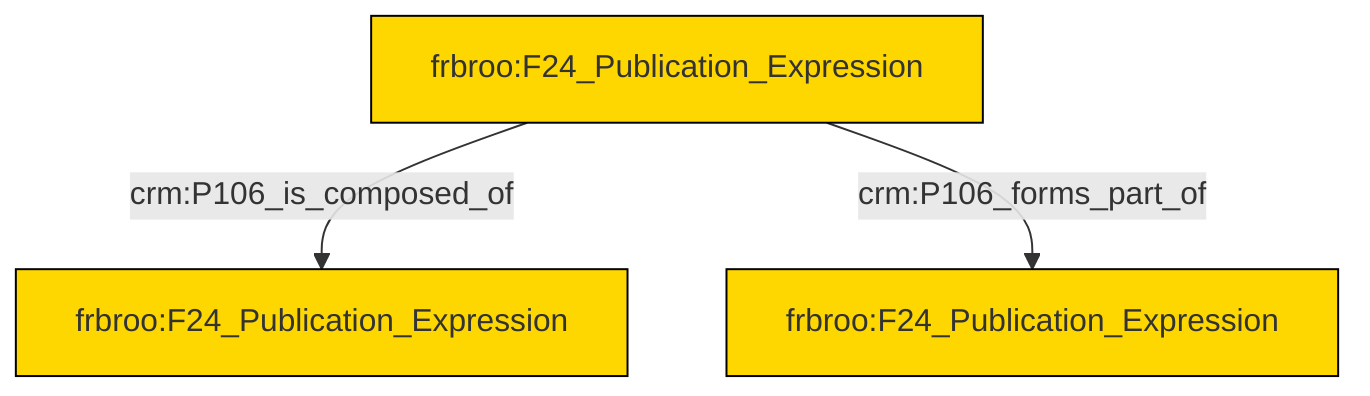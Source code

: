graph TD
classDef Literal fill:#f2f2f2,stroke:#000000;
classDef CRM_Entity fill:#FFFFFF,stroke:#000000;
classDef Temporal_Entity fill:#00C9E6, stroke:#000000;
classDef Type fill:#E18312, stroke:#000000;
classDef Time-Span fill:#2C9C91, stroke:#000000;
classDef Appellation fill:#FFEB7F, stroke:#000000;
classDef Place fill:#008836, stroke:#000000;
classDef Persistent_Item fill:#B266B2, stroke:#000000;
classDef Conceptual_Object fill:#FFD700, stroke:#000000;
classDef Physical_Thing fill:#D2B48C, stroke:#000000;
classDef Actor fill:#f58aad, stroke:#000000;
classDef PC_Classes fill:#4ce600, stroke:#000000;
classDef Multi fill:#cccccc,stroke:#000000;

0["frbroo:F24_Publication_Expression"]:::Conceptual_Object -->|crm:P106_is_composed_of| 1["frbroo:F24_Publication_Expression"]:::Conceptual_Object
0["frbroo:F24_Publication_Expression"]:::Conceptual_Object -->|crm:P106_forms_part_of| 3["frbroo:F24_Publication_Expression"]:::Conceptual_Object